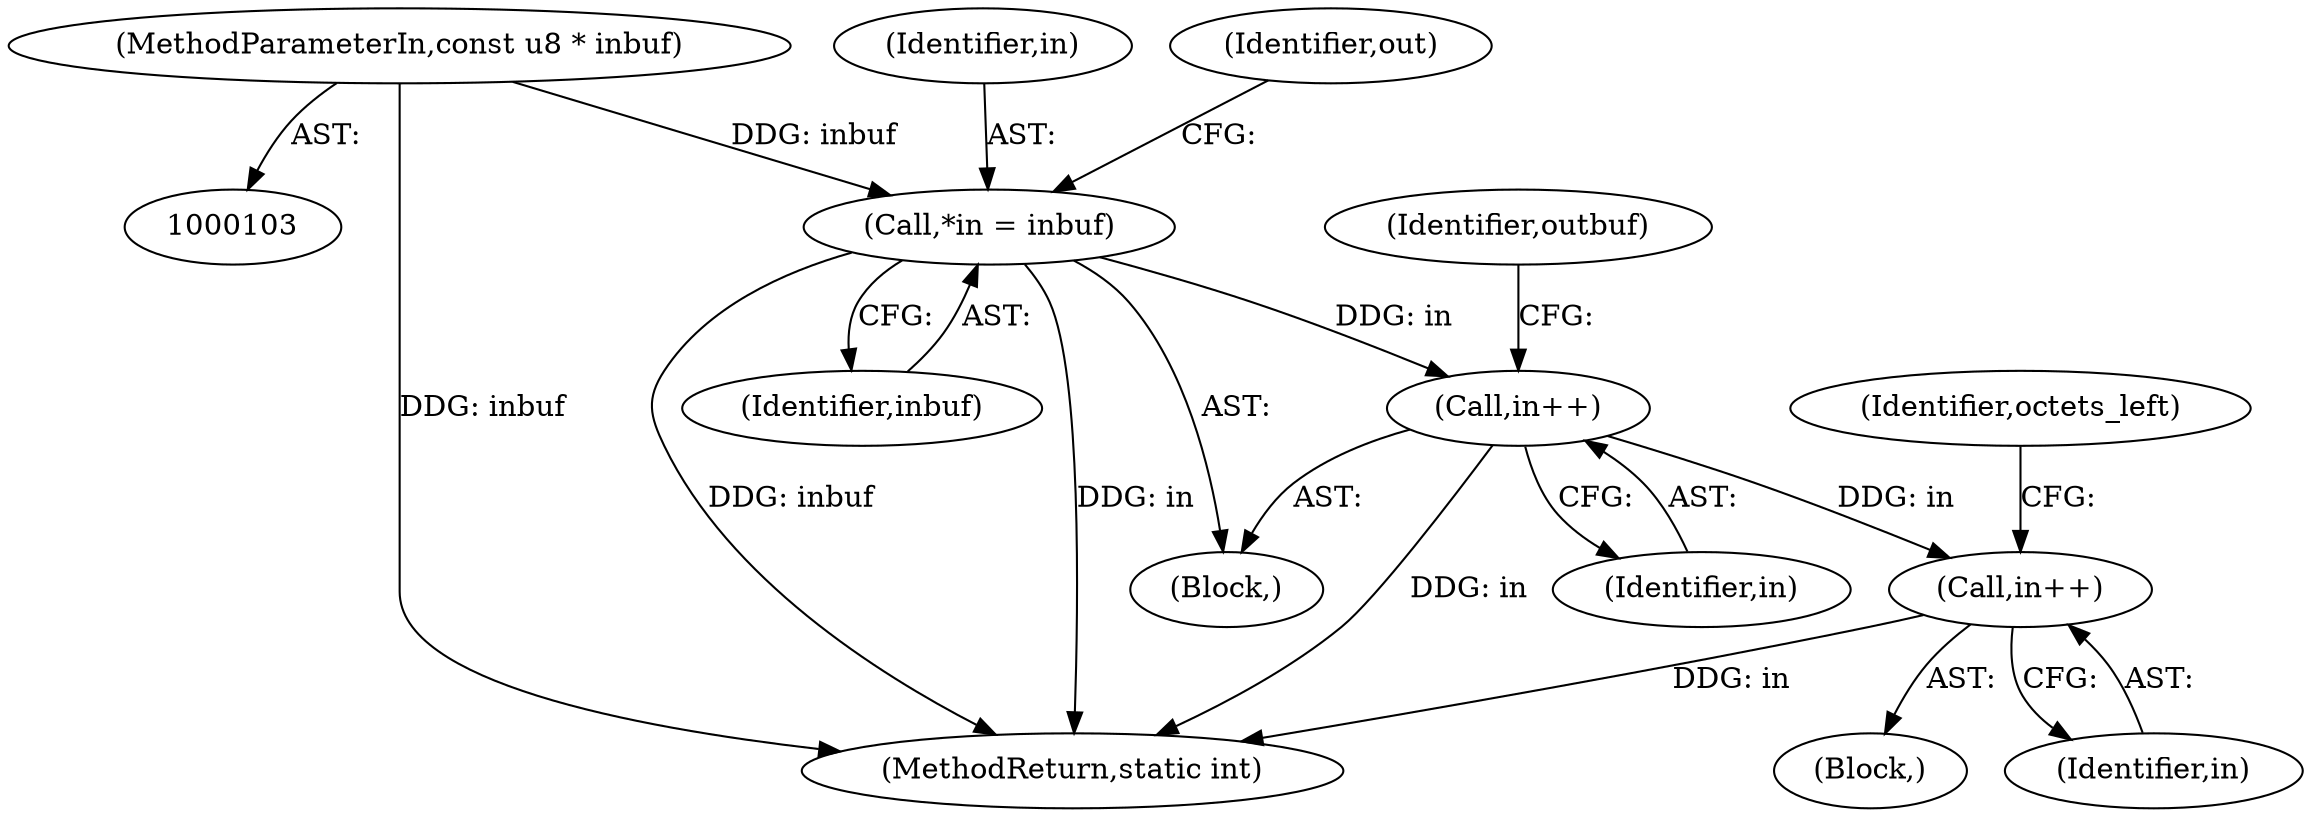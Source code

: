 digraph "0_OpenSC_412a6142c27a5973c61ba540e33cdc22d5608e68@pointer" {
"1000211" [label="(Call,in++)"];
"1000150" [label="(Call,in++)"];
"1000111" [label="(Call,*in = inbuf)"];
"1000104" [label="(MethodParameterIn,const u8 * inbuf)"];
"1000211" [label="(Call,in++)"];
"1000150" [label="(Call,in++)"];
"1000223" [label="(MethodReturn,static int)"];
"1000151" [label="(Identifier,in)"];
"1000113" [label="(Identifier,inbuf)"];
"1000104" [label="(MethodParameterIn,const u8 * inbuf)"];
"1000153" [label="(Identifier,outbuf)"];
"1000109" [label="(Block,)"];
"1000111" [label="(Call,*in = inbuf)"];
"1000158" [label="(Block,)"];
"1000116" [label="(Identifier,out)"];
"1000212" [label="(Identifier,in)"];
"1000112" [label="(Identifier,in)"];
"1000214" [label="(Identifier,octets_left)"];
"1000211" -> "1000158"  [label="AST: "];
"1000211" -> "1000212"  [label="CFG: "];
"1000212" -> "1000211"  [label="AST: "];
"1000214" -> "1000211"  [label="CFG: "];
"1000211" -> "1000223"  [label="DDG: in"];
"1000150" -> "1000211"  [label="DDG: in"];
"1000150" -> "1000109"  [label="AST: "];
"1000150" -> "1000151"  [label="CFG: "];
"1000151" -> "1000150"  [label="AST: "];
"1000153" -> "1000150"  [label="CFG: "];
"1000150" -> "1000223"  [label="DDG: in"];
"1000111" -> "1000150"  [label="DDG: in"];
"1000111" -> "1000109"  [label="AST: "];
"1000111" -> "1000113"  [label="CFG: "];
"1000112" -> "1000111"  [label="AST: "];
"1000113" -> "1000111"  [label="AST: "];
"1000116" -> "1000111"  [label="CFG: "];
"1000111" -> "1000223"  [label="DDG: in"];
"1000111" -> "1000223"  [label="DDG: inbuf"];
"1000104" -> "1000111"  [label="DDG: inbuf"];
"1000104" -> "1000103"  [label="AST: "];
"1000104" -> "1000223"  [label="DDG: inbuf"];
}

